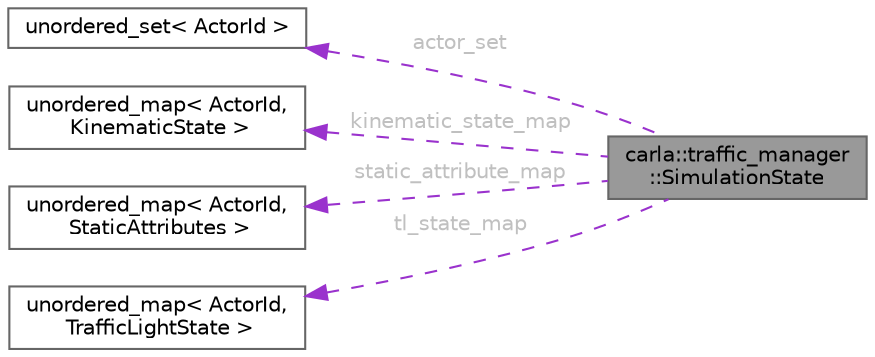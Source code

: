 digraph "carla::traffic_manager::SimulationState"
{
 // INTERACTIVE_SVG=YES
 // LATEX_PDF_SIZE
  bgcolor="transparent";
  edge [fontname=Helvetica,fontsize=10,labelfontname=Helvetica,labelfontsize=10];
  node [fontname=Helvetica,fontsize=10,shape=box,height=0.2,width=0.4];
  rankdir="LR";
  Node1 [id="Node000001",label="carla::traffic_manager\l::SimulationState",height=0.2,width=0.4,color="gray40", fillcolor="grey60", style="filled", fontcolor="black",tooltip="This class holds the state of all the vehicles in the simlation."];
  Node2 -> Node1 [id="edge1_Node000001_Node000002",dir="back",color="darkorchid3",style="dashed",tooltip=" ",label=" actor_set",fontcolor="grey" ];
  Node2 [id="Node000002",label="unordered_set\< ActorId \>",height=0.2,width=0.4,color="gray40", fillcolor="white", style="filled",tooltip=" "];
  Node3 -> Node1 [id="edge2_Node000001_Node000003",dir="back",color="darkorchid3",style="dashed",tooltip=" ",label=" kinematic_state_map",fontcolor="grey" ];
  Node3 [id="Node000003",label="unordered_map\< ActorId,\l KinematicState \>",height=0.2,width=0.4,color="gray40", fillcolor="white", style="filled",tooltip=" "];
  Node4 -> Node1 [id="edge3_Node000001_Node000004",dir="back",color="darkorchid3",style="dashed",tooltip=" ",label=" static_attribute_map",fontcolor="grey" ];
  Node4 [id="Node000004",label="unordered_map\< ActorId,\l StaticAttributes \>",height=0.2,width=0.4,color="gray40", fillcolor="white", style="filled",tooltip=" "];
  Node5 -> Node1 [id="edge4_Node000001_Node000005",dir="back",color="darkorchid3",style="dashed",tooltip=" ",label=" tl_state_map",fontcolor="grey" ];
  Node5 [id="Node000005",label="unordered_map\< ActorId,\l TrafficLightState \>",height=0.2,width=0.4,color="gray40", fillcolor="white", style="filled",tooltip=" "];
}
